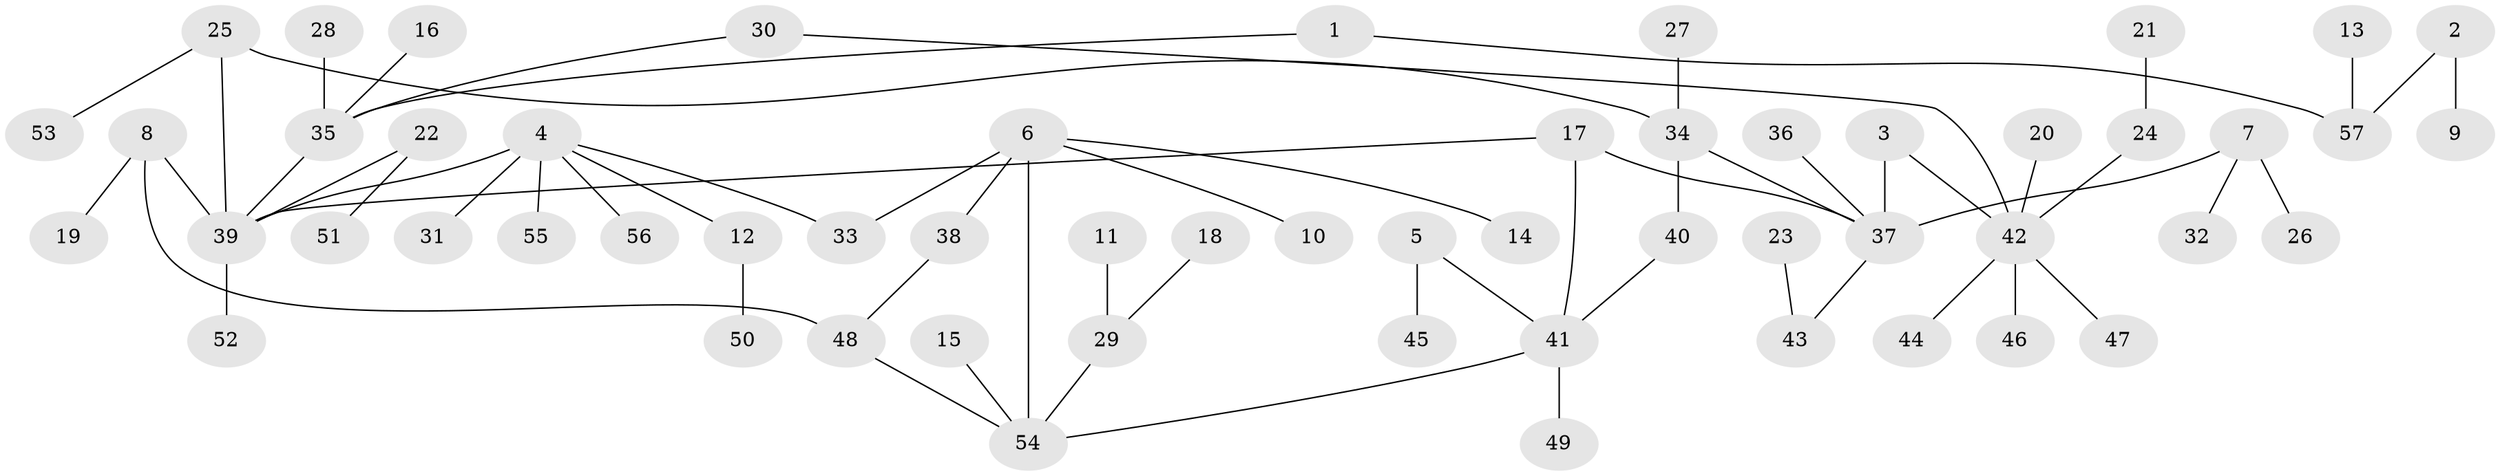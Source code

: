 // original degree distribution, {6: 0.04424778761061947, 4: 0.07964601769911504, 7: 0.008849557522123894, 2: 0.2743362831858407, 1: 0.45132743362831856, 5: 0.017699115044247787, 3: 0.12389380530973451}
// Generated by graph-tools (version 1.1) at 2025/49/03/09/25 03:49:17]
// undirected, 57 vertices, 62 edges
graph export_dot {
graph [start="1"]
  node [color=gray90,style=filled];
  1;
  2;
  3;
  4;
  5;
  6;
  7;
  8;
  9;
  10;
  11;
  12;
  13;
  14;
  15;
  16;
  17;
  18;
  19;
  20;
  21;
  22;
  23;
  24;
  25;
  26;
  27;
  28;
  29;
  30;
  31;
  32;
  33;
  34;
  35;
  36;
  37;
  38;
  39;
  40;
  41;
  42;
  43;
  44;
  45;
  46;
  47;
  48;
  49;
  50;
  51;
  52;
  53;
  54;
  55;
  56;
  57;
  1 -- 35 [weight=1.0];
  1 -- 57 [weight=1.0];
  2 -- 9 [weight=1.0];
  2 -- 57 [weight=1.0];
  3 -- 37 [weight=1.0];
  3 -- 42 [weight=1.0];
  4 -- 12 [weight=1.0];
  4 -- 31 [weight=1.0];
  4 -- 33 [weight=1.0];
  4 -- 39 [weight=1.0];
  4 -- 55 [weight=1.0];
  4 -- 56 [weight=1.0];
  5 -- 41 [weight=1.0];
  5 -- 45 [weight=1.0];
  6 -- 10 [weight=1.0];
  6 -- 14 [weight=1.0];
  6 -- 33 [weight=1.0];
  6 -- 38 [weight=1.0];
  6 -- 54 [weight=1.0];
  7 -- 26 [weight=1.0];
  7 -- 32 [weight=1.0];
  7 -- 37 [weight=1.0];
  8 -- 19 [weight=1.0];
  8 -- 39 [weight=1.0];
  8 -- 48 [weight=1.0];
  11 -- 29 [weight=1.0];
  12 -- 50 [weight=1.0];
  13 -- 57 [weight=1.0];
  15 -- 54 [weight=1.0];
  16 -- 35 [weight=1.0];
  17 -- 37 [weight=1.0];
  17 -- 39 [weight=1.0];
  17 -- 41 [weight=1.0];
  18 -- 29 [weight=1.0];
  20 -- 42 [weight=1.0];
  21 -- 24 [weight=1.0];
  22 -- 39 [weight=1.0];
  22 -- 51 [weight=1.0];
  23 -- 43 [weight=1.0];
  24 -- 42 [weight=1.0];
  25 -- 34 [weight=1.0];
  25 -- 39 [weight=1.0];
  25 -- 53 [weight=1.0];
  27 -- 34 [weight=1.0];
  28 -- 35 [weight=1.0];
  29 -- 54 [weight=1.0];
  30 -- 35 [weight=1.0];
  30 -- 42 [weight=1.0];
  34 -- 37 [weight=1.0];
  34 -- 40 [weight=1.0];
  35 -- 39 [weight=1.0];
  36 -- 37 [weight=1.0];
  37 -- 43 [weight=1.0];
  38 -- 48 [weight=1.0];
  39 -- 52 [weight=1.0];
  40 -- 41 [weight=1.0];
  41 -- 49 [weight=1.0];
  41 -- 54 [weight=1.0];
  42 -- 44 [weight=1.0];
  42 -- 46 [weight=1.0];
  42 -- 47 [weight=1.0];
  48 -- 54 [weight=1.0];
}
